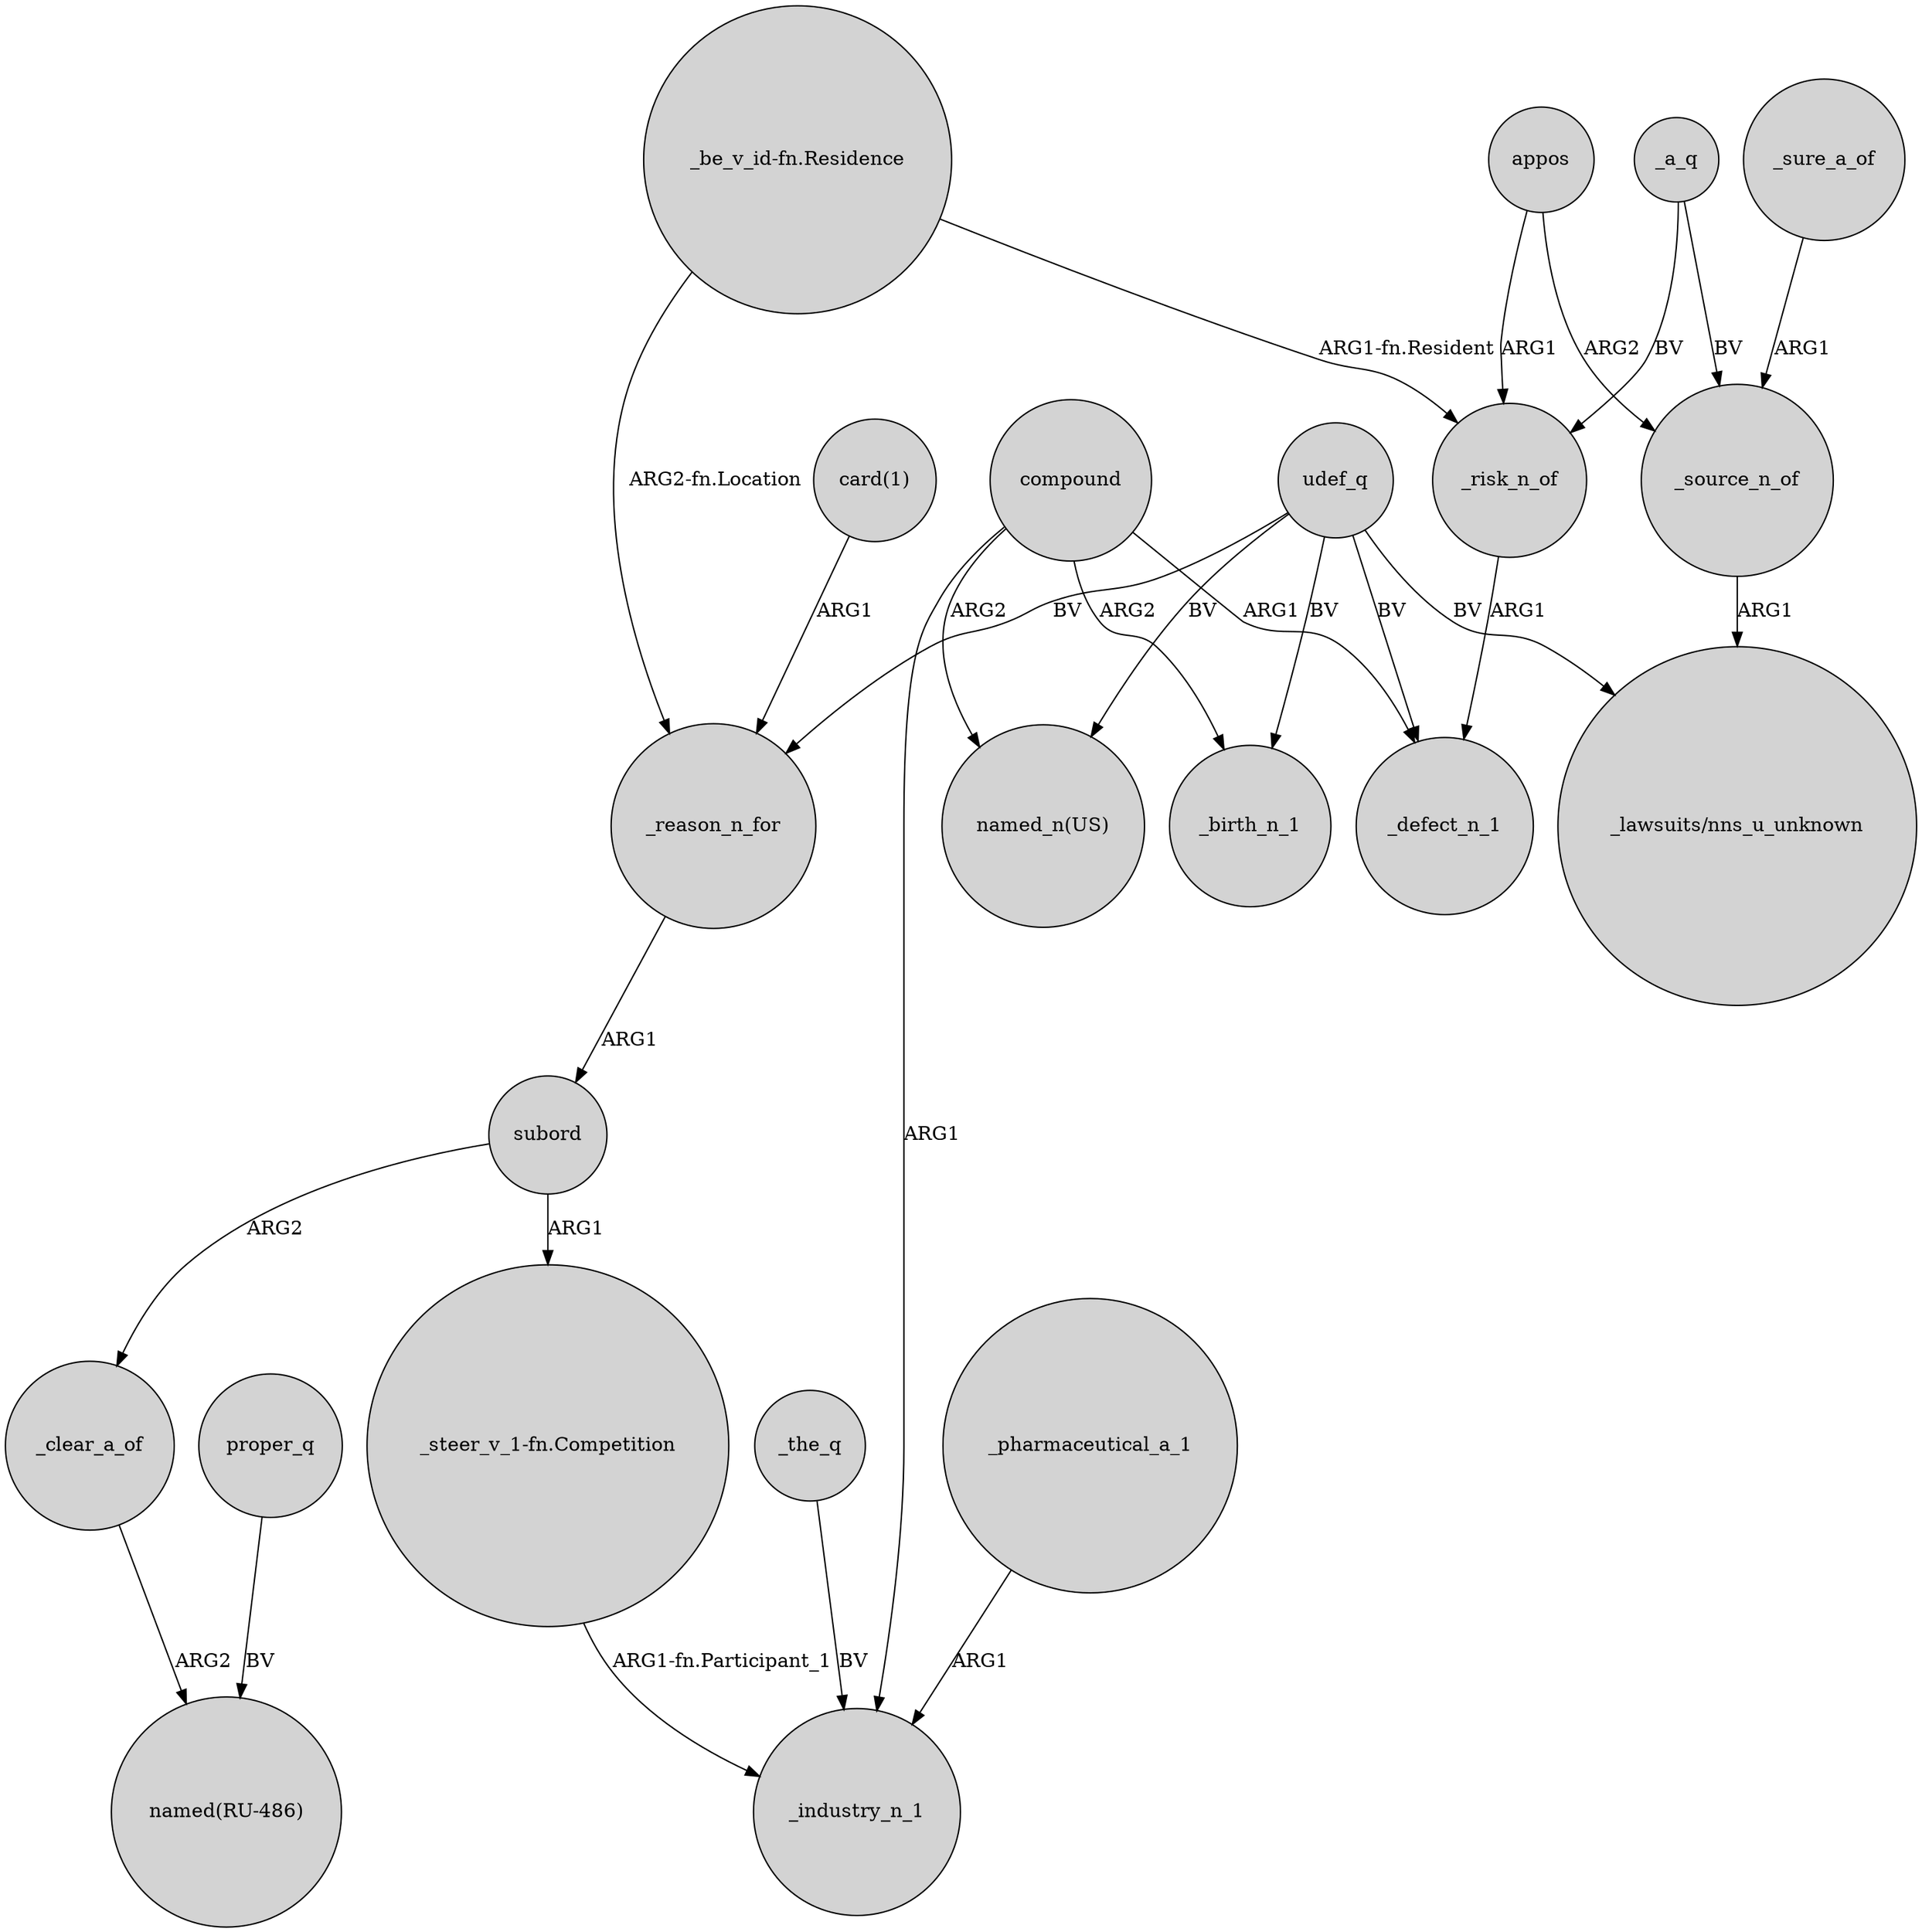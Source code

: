 digraph {
	node [shape=circle style=filled]
	subord -> _clear_a_of [label=ARG2]
	appos -> _source_n_of [label=ARG2]
	compound -> _defect_n_1 [label=ARG1]
	_a_q -> _risk_n_of [label=BV]
	_a_q -> _source_n_of [label=BV]
	_pharmaceutical_a_1 -> _industry_n_1 [label=ARG1]
	subord -> "_steer_v_1-fn.Competition" [label=ARG1]
	"card(1)" -> _reason_n_for [label=ARG1]
	compound -> _industry_n_1 [label=ARG1]
	compound -> _birth_n_1 [label=ARG2]
	udef_q -> "_lawsuits/nns_u_unknown" [label=BV]
	udef_q -> _defect_n_1 [label=BV]
	_risk_n_of -> _defect_n_1 [label=ARG1]
	udef_q -> _reason_n_for [label=BV]
	appos -> _risk_n_of [label=ARG1]
	_source_n_of -> "_lawsuits/nns_u_unknown" [label=ARG1]
	_sure_a_of -> _source_n_of [label=ARG1]
	_reason_n_for -> subord [label=ARG1]
	udef_q -> _birth_n_1 [label=BV]
	proper_q -> "named(RU-486)" [label=BV]
	"_be_v_id-fn.Residence" -> _reason_n_for [label="ARG2-fn.Location"]
	"_be_v_id-fn.Residence" -> _risk_n_of [label="ARG1-fn.Resident"]
	"_steer_v_1-fn.Competition" -> _industry_n_1 [label="ARG1-fn.Participant_1"]
	compound -> "named_n(US)" [label=ARG2]
	_the_q -> _industry_n_1 [label=BV]
	_clear_a_of -> "named(RU-486)" [label=ARG2]
	udef_q -> "named_n(US)" [label=BV]
}
